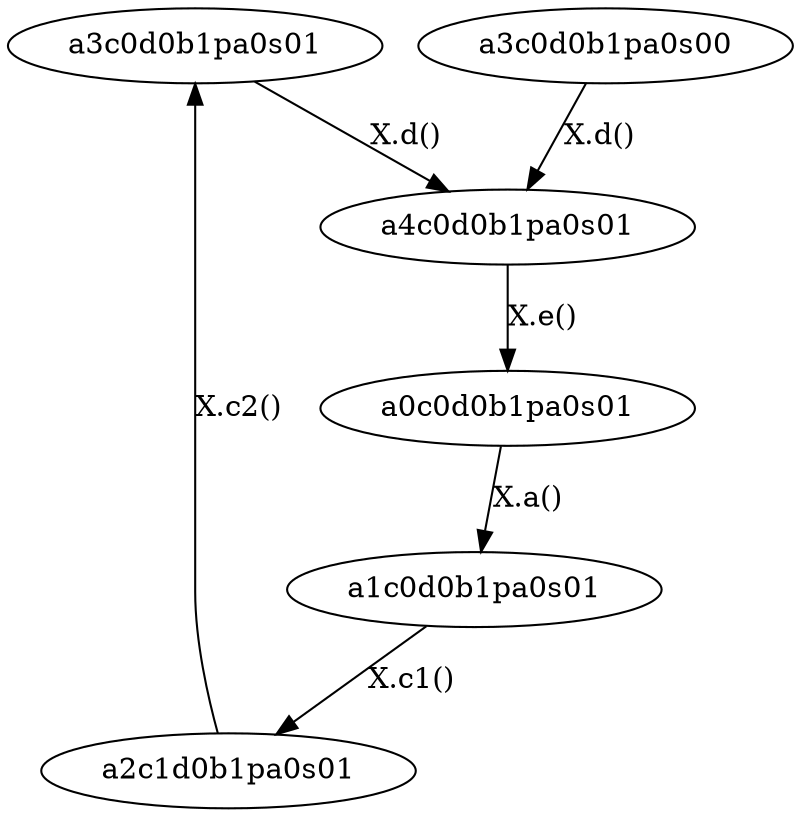 digraph { 
a3c0d0b1pa0s01->a4c0d0b1pa0s01[label= "X.d()"];
a2c1d0b1pa0s01->a3c0d0b1pa0s01[label= "X.c2()"];
a0c0d0b1pa0s01->a1c0d0b1pa0s01[label= "X.a()"];
a1c0d0b1pa0s01->a2c1d0b1pa0s01[label= "X.c1()"];
a3c0d0b1pa0s00->a4c0d0b1pa0s01[label= "X.d()"];
a4c0d0b1pa0s01->a0c0d0b1pa0s01[label= "X.e()"];

}